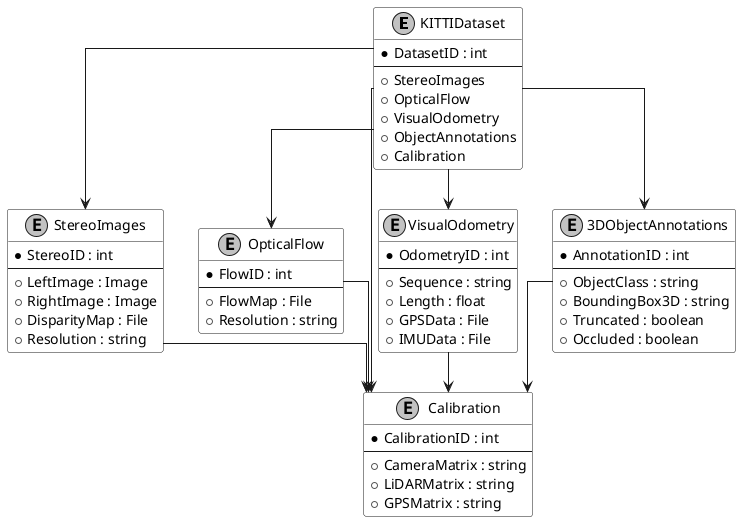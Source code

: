 @startuml
skinparam linetype ortho
skinparam monochrome true
skinparam classBackgroundColor white
skinparam ranksep 40

entity "KITTIDataset" as Dataset {
    * DatasetID : int
    --
    + StereoImages
    + OpticalFlow
    + VisualOdometry
    + ObjectAnnotations
    + Calibration
}

entity "StereoImages" as Stereo {
    * StereoID : int
    --
    + LeftImage : Image
    + RightImage : Image
    + DisparityMap : File
    + Resolution : string
}

entity "OpticalFlow" as Flow {
    * FlowID : int
    --
    + FlowMap : File
    + Resolution : string
}

entity "VisualOdometry" as Odometry {
    * OdometryID : int
    --
    + Sequence : string
    + Length : float
    + GPSData : File
    + IMUData : File
}

entity "3DObjectAnnotations" as Annotations {
    * AnnotationID : int
    --
    + ObjectClass : string
    + BoundingBox3D : string
    + Truncated : boolean
    + Occluded : boolean
}

entity "Calibration" as Calib {
    * CalibrationID : int
    --
    + CameraMatrix : string
    + LiDARMatrix : string
    + GPSMatrix : string
}

' Relaciones de contención
Dataset --> Stereo
Dataset --> Flow
Dataset --> Odometry
Dataset --> Annotations
Dataset --> Calib

' Relaciones de dependencia (evitando cruces)
Stereo --> Calib
Flow --> Calib
Odometry --> Calib
Annotations --> Calib
@enduml
